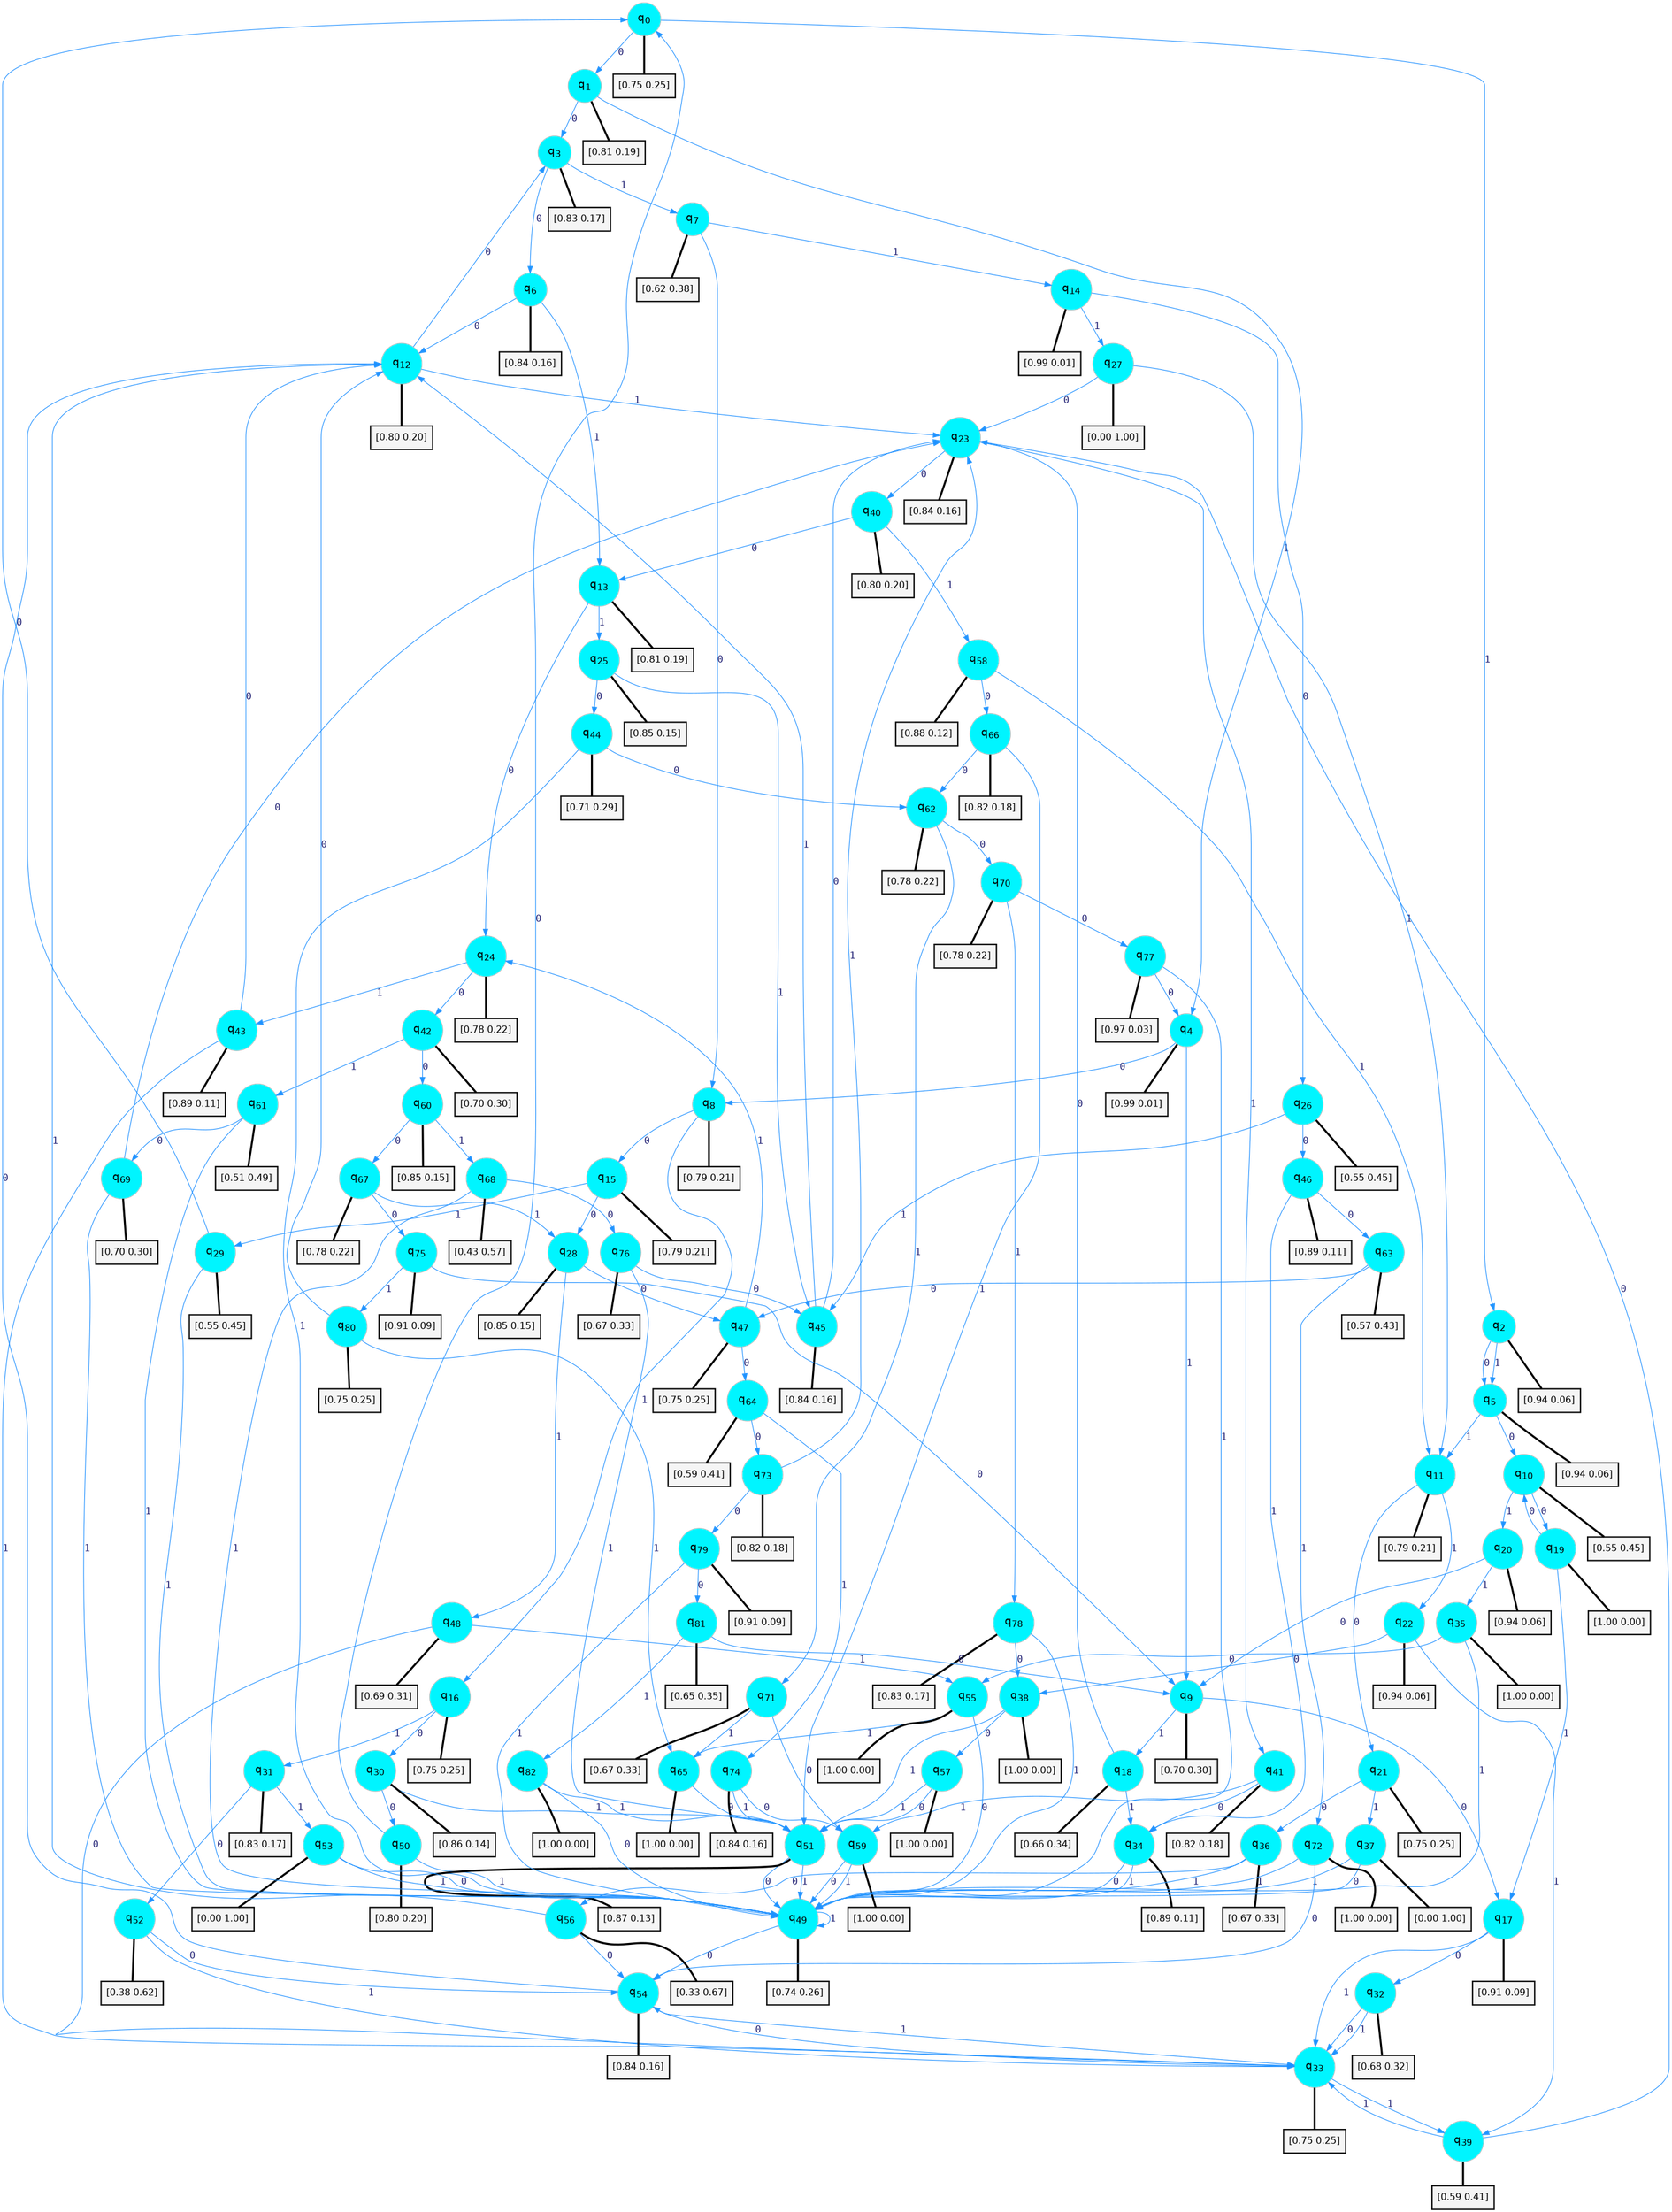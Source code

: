digraph G {
graph [
bgcolor=transparent, dpi=300, rankdir=TD, size="40,25"];
node [
color=gray, fillcolor=turquoise1, fontcolor=black, fontname=Helvetica, fontsize=16, fontweight=bold, shape=circle, style=filled];
edge [
arrowsize=1, color=dodgerblue1, fontcolor=midnightblue, fontname=courier, fontweight=bold, penwidth=1, style=solid, weight=20];
0[label=<q<SUB>0</SUB>>];
1[label=<q<SUB>1</SUB>>];
2[label=<q<SUB>2</SUB>>];
3[label=<q<SUB>3</SUB>>];
4[label=<q<SUB>4</SUB>>];
5[label=<q<SUB>5</SUB>>];
6[label=<q<SUB>6</SUB>>];
7[label=<q<SUB>7</SUB>>];
8[label=<q<SUB>8</SUB>>];
9[label=<q<SUB>9</SUB>>];
10[label=<q<SUB>10</SUB>>];
11[label=<q<SUB>11</SUB>>];
12[label=<q<SUB>12</SUB>>];
13[label=<q<SUB>13</SUB>>];
14[label=<q<SUB>14</SUB>>];
15[label=<q<SUB>15</SUB>>];
16[label=<q<SUB>16</SUB>>];
17[label=<q<SUB>17</SUB>>];
18[label=<q<SUB>18</SUB>>];
19[label=<q<SUB>19</SUB>>];
20[label=<q<SUB>20</SUB>>];
21[label=<q<SUB>21</SUB>>];
22[label=<q<SUB>22</SUB>>];
23[label=<q<SUB>23</SUB>>];
24[label=<q<SUB>24</SUB>>];
25[label=<q<SUB>25</SUB>>];
26[label=<q<SUB>26</SUB>>];
27[label=<q<SUB>27</SUB>>];
28[label=<q<SUB>28</SUB>>];
29[label=<q<SUB>29</SUB>>];
30[label=<q<SUB>30</SUB>>];
31[label=<q<SUB>31</SUB>>];
32[label=<q<SUB>32</SUB>>];
33[label=<q<SUB>33</SUB>>];
34[label=<q<SUB>34</SUB>>];
35[label=<q<SUB>35</SUB>>];
36[label=<q<SUB>36</SUB>>];
37[label=<q<SUB>37</SUB>>];
38[label=<q<SUB>38</SUB>>];
39[label=<q<SUB>39</SUB>>];
40[label=<q<SUB>40</SUB>>];
41[label=<q<SUB>41</SUB>>];
42[label=<q<SUB>42</SUB>>];
43[label=<q<SUB>43</SUB>>];
44[label=<q<SUB>44</SUB>>];
45[label=<q<SUB>45</SUB>>];
46[label=<q<SUB>46</SUB>>];
47[label=<q<SUB>47</SUB>>];
48[label=<q<SUB>48</SUB>>];
49[label=<q<SUB>49</SUB>>];
50[label=<q<SUB>50</SUB>>];
51[label=<q<SUB>51</SUB>>];
52[label=<q<SUB>52</SUB>>];
53[label=<q<SUB>53</SUB>>];
54[label=<q<SUB>54</SUB>>];
55[label=<q<SUB>55</SUB>>];
56[label=<q<SUB>56</SUB>>];
57[label=<q<SUB>57</SUB>>];
58[label=<q<SUB>58</SUB>>];
59[label=<q<SUB>59</SUB>>];
60[label=<q<SUB>60</SUB>>];
61[label=<q<SUB>61</SUB>>];
62[label=<q<SUB>62</SUB>>];
63[label=<q<SUB>63</SUB>>];
64[label=<q<SUB>64</SUB>>];
65[label=<q<SUB>65</SUB>>];
66[label=<q<SUB>66</SUB>>];
67[label=<q<SUB>67</SUB>>];
68[label=<q<SUB>68</SUB>>];
69[label=<q<SUB>69</SUB>>];
70[label=<q<SUB>70</SUB>>];
71[label=<q<SUB>71</SUB>>];
72[label=<q<SUB>72</SUB>>];
73[label=<q<SUB>73</SUB>>];
74[label=<q<SUB>74</SUB>>];
75[label=<q<SUB>75</SUB>>];
76[label=<q<SUB>76</SUB>>];
77[label=<q<SUB>77</SUB>>];
78[label=<q<SUB>78</SUB>>];
79[label=<q<SUB>79</SUB>>];
80[label=<q<SUB>80</SUB>>];
81[label=<q<SUB>81</SUB>>];
82[label=<q<SUB>82</SUB>>];
83[label="[0.75 0.25]", shape=box,fontcolor=black, fontname=Helvetica, fontsize=14, penwidth=2, fillcolor=whitesmoke,color=black];
84[label="[0.81 0.19]", shape=box,fontcolor=black, fontname=Helvetica, fontsize=14, penwidth=2, fillcolor=whitesmoke,color=black];
85[label="[0.94 0.06]", shape=box,fontcolor=black, fontname=Helvetica, fontsize=14, penwidth=2, fillcolor=whitesmoke,color=black];
86[label="[0.83 0.17]", shape=box,fontcolor=black, fontname=Helvetica, fontsize=14, penwidth=2, fillcolor=whitesmoke,color=black];
87[label="[0.99 0.01]", shape=box,fontcolor=black, fontname=Helvetica, fontsize=14, penwidth=2, fillcolor=whitesmoke,color=black];
88[label="[0.94 0.06]", shape=box,fontcolor=black, fontname=Helvetica, fontsize=14, penwidth=2, fillcolor=whitesmoke,color=black];
89[label="[0.84 0.16]", shape=box,fontcolor=black, fontname=Helvetica, fontsize=14, penwidth=2, fillcolor=whitesmoke,color=black];
90[label="[0.62 0.38]", shape=box,fontcolor=black, fontname=Helvetica, fontsize=14, penwidth=2, fillcolor=whitesmoke,color=black];
91[label="[0.79 0.21]", shape=box,fontcolor=black, fontname=Helvetica, fontsize=14, penwidth=2, fillcolor=whitesmoke,color=black];
92[label="[0.70 0.30]", shape=box,fontcolor=black, fontname=Helvetica, fontsize=14, penwidth=2, fillcolor=whitesmoke,color=black];
93[label="[0.55 0.45]", shape=box,fontcolor=black, fontname=Helvetica, fontsize=14, penwidth=2, fillcolor=whitesmoke,color=black];
94[label="[0.79 0.21]", shape=box,fontcolor=black, fontname=Helvetica, fontsize=14, penwidth=2, fillcolor=whitesmoke,color=black];
95[label="[0.80 0.20]", shape=box,fontcolor=black, fontname=Helvetica, fontsize=14, penwidth=2, fillcolor=whitesmoke,color=black];
96[label="[0.81 0.19]", shape=box,fontcolor=black, fontname=Helvetica, fontsize=14, penwidth=2, fillcolor=whitesmoke,color=black];
97[label="[0.99 0.01]", shape=box,fontcolor=black, fontname=Helvetica, fontsize=14, penwidth=2, fillcolor=whitesmoke,color=black];
98[label="[0.79 0.21]", shape=box,fontcolor=black, fontname=Helvetica, fontsize=14, penwidth=2, fillcolor=whitesmoke,color=black];
99[label="[0.75 0.25]", shape=box,fontcolor=black, fontname=Helvetica, fontsize=14, penwidth=2, fillcolor=whitesmoke,color=black];
100[label="[0.91 0.09]", shape=box,fontcolor=black, fontname=Helvetica, fontsize=14, penwidth=2, fillcolor=whitesmoke,color=black];
101[label="[0.66 0.34]", shape=box,fontcolor=black, fontname=Helvetica, fontsize=14, penwidth=2, fillcolor=whitesmoke,color=black];
102[label="[1.00 0.00]", shape=box,fontcolor=black, fontname=Helvetica, fontsize=14, penwidth=2, fillcolor=whitesmoke,color=black];
103[label="[0.94 0.06]", shape=box,fontcolor=black, fontname=Helvetica, fontsize=14, penwidth=2, fillcolor=whitesmoke,color=black];
104[label="[0.75 0.25]", shape=box,fontcolor=black, fontname=Helvetica, fontsize=14, penwidth=2, fillcolor=whitesmoke,color=black];
105[label="[0.94 0.06]", shape=box,fontcolor=black, fontname=Helvetica, fontsize=14, penwidth=2, fillcolor=whitesmoke,color=black];
106[label="[0.84 0.16]", shape=box,fontcolor=black, fontname=Helvetica, fontsize=14, penwidth=2, fillcolor=whitesmoke,color=black];
107[label="[0.78 0.22]", shape=box,fontcolor=black, fontname=Helvetica, fontsize=14, penwidth=2, fillcolor=whitesmoke,color=black];
108[label="[0.85 0.15]", shape=box,fontcolor=black, fontname=Helvetica, fontsize=14, penwidth=2, fillcolor=whitesmoke,color=black];
109[label="[0.55 0.45]", shape=box,fontcolor=black, fontname=Helvetica, fontsize=14, penwidth=2, fillcolor=whitesmoke,color=black];
110[label="[0.00 1.00]", shape=box,fontcolor=black, fontname=Helvetica, fontsize=14, penwidth=2, fillcolor=whitesmoke,color=black];
111[label="[0.85 0.15]", shape=box,fontcolor=black, fontname=Helvetica, fontsize=14, penwidth=2, fillcolor=whitesmoke,color=black];
112[label="[0.55 0.45]", shape=box,fontcolor=black, fontname=Helvetica, fontsize=14, penwidth=2, fillcolor=whitesmoke,color=black];
113[label="[0.86 0.14]", shape=box,fontcolor=black, fontname=Helvetica, fontsize=14, penwidth=2, fillcolor=whitesmoke,color=black];
114[label="[0.83 0.17]", shape=box,fontcolor=black, fontname=Helvetica, fontsize=14, penwidth=2, fillcolor=whitesmoke,color=black];
115[label="[0.68 0.32]", shape=box,fontcolor=black, fontname=Helvetica, fontsize=14, penwidth=2, fillcolor=whitesmoke,color=black];
116[label="[0.75 0.25]", shape=box,fontcolor=black, fontname=Helvetica, fontsize=14, penwidth=2, fillcolor=whitesmoke,color=black];
117[label="[0.89 0.11]", shape=box,fontcolor=black, fontname=Helvetica, fontsize=14, penwidth=2, fillcolor=whitesmoke,color=black];
118[label="[1.00 0.00]", shape=box,fontcolor=black, fontname=Helvetica, fontsize=14, penwidth=2, fillcolor=whitesmoke,color=black];
119[label="[0.67 0.33]", shape=box,fontcolor=black, fontname=Helvetica, fontsize=14, penwidth=2, fillcolor=whitesmoke,color=black];
120[label="[0.00 1.00]", shape=box,fontcolor=black, fontname=Helvetica, fontsize=14, penwidth=2, fillcolor=whitesmoke,color=black];
121[label="[1.00 0.00]", shape=box,fontcolor=black, fontname=Helvetica, fontsize=14, penwidth=2, fillcolor=whitesmoke,color=black];
122[label="[0.59 0.41]", shape=box,fontcolor=black, fontname=Helvetica, fontsize=14, penwidth=2, fillcolor=whitesmoke,color=black];
123[label="[0.80 0.20]", shape=box,fontcolor=black, fontname=Helvetica, fontsize=14, penwidth=2, fillcolor=whitesmoke,color=black];
124[label="[0.82 0.18]", shape=box,fontcolor=black, fontname=Helvetica, fontsize=14, penwidth=2, fillcolor=whitesmoke,color=black];
125[label="[0.70 0.30]", shape=box,fontcolor=black, fontname=Helvetica, fontsize=14, penwidth=2, fillcolor=whitesmoke,color=black];
126[label="[0.89 0.11]", shape=box,fontcolor=black, fontname=Helvetica, fontsize=14, penwidth=2, fillcolor=whitesmoke,color=black];
127[label="[0.71 0.29]", shape=box,fontcolor=black, fontname=Helvetica, fontsize=14, penwidth=2, fillcolor=whitesmoke,color=black];
128[label="[0.84 0.16]", shape=box,fontcolor=black, fontname=Helvetica, fontsize=14, penwidth=2, fillcolor=whitesmoke,color=black];
129[label="[0.89 0.11]", shape=box,fontcolor=black, fontname=Helvetica, fontsize=14, penwidth=2, fillcolor=whitesmoke,color=black];
130[label="[0.75 0.25]", shape=box,fontcolor=black, fontname=Helvetica, fontsize=14, penwidth=2, fillcolor=whitesmoke,color=black];
131[label="[0.69 0.31]", shape=box,fontcolor=black, fontname=Helvetica, fontsize=14, penwidth=2, fillcolor=whitesmoke,color=black];
132[label="[0.74 0.26]", shape=box,fontcolor=black, fontname=Helvetica, fontsize=14, penwidth=2, fillcolor=whitesmoke,color=black];
133[label="[0.80 0.20]", shape=box,fontcolor=black, fontname=Helvetica, fontsize=14, penwidth=2, fillcolor=whitesmoke,color=black];
134[label="[0.87 0.13]", shape=box,fontcolor=black, fontname=Helvetica, fontsize=14, penwidth=2, fillcolor=whitesmoke,color=black];
135[label="[0.38 0.62]", shape=box,fontcolor=black, fontname=Helvetica, fontsize=14, penwidth=2, fillcolor=whitesmoke,color=black];
136[label="[0.00 1.00]", shape=box,fontcolor=black, fontname=Helvetica, fontsize=14, penwidth=2, fillcolor=whitesmoke,color=black];
137[label="[0.84 0.16]", shape=box,fontcolor=black, fontname=Helvetica, fontsize=14, penwidth=2, fillcolor=whitesmoke,color=black];
138[label="[1.00 0.00]", shape=box,fontcolor=black, fontname=Helvetica, fontsize=14, penwidth=2, fillcolor=whitesmoke,color=black];
139[label="[0.33 0.67]", shape=box,fontcolor=black, fontname=Helvetica, fontsize=14, penwidth=2, fillcolor=whitesmoke,color=black];
140[label="[1.00 0.00]", shape=box,fontcolor=black, fontname=Helvetica, fontsize=14, penwidth=2, fillcolor=whitesmoke,color=black];
141[label="[0.88 0.12]", shape=box,fontcolor=black, fontname=Helvetica, fontsize=14, penwidth=2, fillcolor=whitesmoke,color=black];
142[label="[1.00 0.00]", shape=box,fontcolor=black, fontname=Helvetica, fontsize=14, penwidth=2, fillcolor=whitesmoke,color=black];
143[label="[0.85 0.15]", shape=box,fontcolor=black, fontname=Helvetica, fontsize=14, penwidth=2, fillcolor=whitesmoke,color=black];
144[label="[0.51 0.49]", shape=box,fontcolor=black, fontname=Helvetica, fontsize=14, penwidth=2, fillcolor=whitesmoke,color=black];
145[label="[0.78 0.22]", shape=box,fontcolor=black, fontname=Helvetica, fontsize=14, penwidth=2, fillcolor=whitesmoke,color=black];
146[label="[0.57 0.43]", shape=box,fontcolor=black, fontname=Helvetica, fontsize=14, penwidth=2, fillcolor=whitesmoke,color=black];
147[label="[0.59 0.41]", shape=box,fontcolor=black, fontname=Helvetica, fontsize=14, penwidth=2, fillcolor=whitesmoke,color=black];
148[label="[1.00 0.00]", shape=box,fontcolor=black, fontname=Helvetica, fontsize=14, penwidth=2, fillcolor=whitesmoke,color=black];
149[label="[0.82 0.18]", shape=box,fontcolor=black, fontname=Helvetica, fontsize=14, penwidth=2, fillcolor=whitesmoke,color=black];
150[label="[0.78 0.22]", shape=box,fontcolor=black, fontname=Helvetica, fontsize=14, penwidth=2, fillcolor=whitesmoke,color=black];
151[label="[0.43 0.57]", shape=box,fontcolor=black, fontname=Helvetica, fontsize=14, penwidth=2, fillcolor=whitesmoke,color=black];
152[label="[0.70 0.30]", shape=box,fontcolor=black, fontname=Helvetica, fontsize=14, penwidth=2, fillcolor=whitesmoke,color=black];
153[label="[0.78 0.22]", shape=box,fontcolor=black, fontname=Helvetica, fontsize=14, penwidth=2, fillcolor=whitesmoke,color=black];
154[label="[0.67 0.33]", shape=box,fontcolor=black, fontname=Helvetica, fontsize=14, penwidth=2, fillcolor=whitesmoke,color=black];
155[label="[1.00 0.00]", shape=box,fontcolor=black, fontname=Helvetica, fontsize=14, penwidth=2, fillcolor=whitesmoke,color=black];
156[label="[0.82 0.18]", shape=box,fontcolor=black, fontname=Helvetica, fontsize=14, penwidth=2, fillcolor=whitesmoke,color=black];
157[label="[0.84 0.16]", shape=box,fontcolor=black, fontname=Helvetica, fontsize=14, penwidth=2, fillcolor=whitesmoke,color=black];
158[label="[0.91 0.09]", shape=box,fontcolor=black, fontname=Helvetica, fontsize=14, penwidth=2, fillcolor=whitesmoke,color=black];
159[label="[0.67 0.33]", shape=box,fontcolor=black, fontname=Helvetica, fontsize=14, penwidth=2, fillcolor=whitesmoke,color=black];
160[label="[0.97 0.03]", shape=box,fontcolor=black, fontname=Helvetica, fontsize=14, penwidth=2, fillcolor=whitesmoke,color=black];
161[label="[0.83 0.17]", shape=box,fontcolor=black, fontname=Helvetica, fontsize=14, penwidth=2, fillcolor=whitesmoke,color=black];
162[label="[0.91 0.09]", shape=box,fontcolor=black, fontname=Helvetica, fontsize=14, penwidth=2, fillcolor=whitesmoke,color=black];
163[label="[0.75 0.25]", shape=box,fontcolor=black, fontname=Helvetica, fontsize=14, penwidth=2, fillcolor=whitesmoke,color=black];
164[label="[0.65 0.35]", shape=box,fontcolor=black, fontname=Helvetica, fontsize=14, penwidth=2, fillcolor=whitesmoke,color=black];
165[label="[1.00 0.00]", shape=box,fontcolor=black, fontname=Helvetica, fontsize=14, penwidth=2, fillcolor=whitesmoke,color=black];
0->1 [label=0];
0->2 [label=1];
0->83 [arrowhead=none, penwidth=3,color=black];
1->3 [label=0];
1->4 [label=1];
1->84 [arrowhead=none, penwidth=3,color=black];
2->5 [label=0];
2->5 [label=1];
2->85 [arrowhead=none, penwidth=3,color=black];
3->6 [label=0];
3->7 [label=1];
3->86 [arrowhead=none, penwidth=3,color=black];
4->8 [label=0];
4->9 [label=1];
4->87 [arrowhead=none, penwidth=3,color=black];
5->10 [label=0];
5->11 [label=1];
5->88 [arrowhead=none, penwidth=3,color=black];
6->12 [label=0];
6->13 [label=1];
6->89 [arrowhead=none, penwidth=3,color=black];
7->8 [label=0];
7->14 [label=1];
7->90 [arrowhead=none, penwidth=3,color=black];
8->15 [label=0];
8->16 [label=1];
8->91 [arrowhead=none, penwidth=3,color=black];
9->17 [label=0];
9->18 [label=1];
9->92 [arrowhead=none, penwidth=3,color=black];
10->19 [label=0];
10->20 [label=1];
10->93 [arrowhead=none, penwidth=3,color=black];
11->21 [label=0];
11->22 [label=1];
11->94 [arrowhead=none, penwidth=3,color=black];
12->3 [label=0];
12->23 [label=1];
12->95 [arrowhead=none, penwidth=3,color=black];
13->24 [label=0];
13->25 [label=1];
13->96 [arrowhead=none, penwidth=3,color=black];
14->26 [label=0];
14->27 [label=1];
14->97 [arrowhead=none, penwidth=3,color=black];
15->28 [label=0];
15->29 [label=1];
15->98 [arrowhead=none, penwidth=3,color=black];
16->30 [label=0];
16->31 [label=1];
16->99 [arrowhead=none, penwidth=3,color=black];
17->32 [label=0];
17->33 [label=1];
17->100 [arrowhead=none, penwidth=3,color=black];
18->23 [label=0];
18->34 [label=1];
18->101 [arrowhead=none, penwidth=3,color=black];
19->10 [label=0];
19->17 [label=1];
19->102 [arrowhead=none, penwidth=3,color=black];
20->9 [label=0];
20->35 [label=1];
20->103 [arrowhead=none, penwidth=3,color=black];
21->36 [label=0];
21->37 [label=1];
21->104 [arrowhead=none, penwidth=3,color=black];
22->38 [label=0];
22->39 [label=1];
22->105 [arrowhead=none, penwidth=3,color=black];
23->40 [label=0];
23->41 [label=1];
23->106 [arrowhead=none, penwidth=3,color=black];
24->42 [label=0];
24->43 [label=1];
24->107 [arrowhead=none, penwidth=3,color=black];
25->44 [label=0];
25->45 [label=1];
25->108 [arrowhead=none, penwidth=3,color=black];
26->46 [label=0];
26->45 [label=1];
26->109 [arrowhead=none, penwidth=3,color=black];
27->23 [label=0];
27->11 [label=1];
27->110 [arrowhead=none, penwidth=3,color=black];
28->47 [label=0];
28->48 [label=1];
28->111 [arrowhead=none, penwidth=3,color=black];
29->0 [label=0];
29->49 [label=1];
29->112 [arrowhead=none, penwidth=3,color=black];
30->50 [label=0];
30->51 [label=1];
30->113 [arrowhead=none, penwidth=3,color=black];
31->52 [label=0];
31->53 [label=1];
31->114 [arrowhead=none, penwidth=3,color=black];
32->33 [label=0];
32->33 [label=1];
32->115 [arrowhead=none, penwidth=3,color=black];
33->54 [label=0];
33->39 [label=1];
33->116 [arrowhead=none, penwidth=3,color=black];
34->49 [label=0];
34->49 [label=1];
34->117 [arrowhead=none, penwidth=3,color=black];
35->55 [label=0];
35->49 [label=1];
35->118 [arrowhead=none, penwidth=3,color=black];
36->56 [label=0];
36->49 [label=1];
36->119 [arrowhead=none, penwidth=3,color=black];
37->49 [label=0];
37->49 [label=1];
37->120 [arrowhead=none, penwidth=3,color=black];
38->57 [label=0];
38->51 [label=1];
38->121 [arrowhead=none, penwidth=3,color=black];
39->23 [label=0];
39->33 [label=1];
39->122 [arrowhead=none, penwidth=3,color=black];
40->13 [label=0];
40->58 [label=1];
40->123 [arrowhead=none, penwidth=3,color=black];
41->34 [label=0];
41->59 [label=1];
41->124 [arrowhead=none, penwidth=3,color=black];
42->60 [label=0];
42->61 [label=1];
42->125 [arrowhead=none, penwidth=3,color=black];
43->12 [label=0];
43->33 [label=1];
43->126 [arrowhead=none, penwidth=3,color=black];
44->62 [label=0];
44->49 [label=1];
44->127 [arrowhead=none, penwidth=3,color=black];
45->23 [label=0];
45->12 [label=1];
45->128 [arrowhead=none, penwidth=3,color=black];
46->63 [label=0];
46->34 [label=1];
46->129 [arrowhead=none, penwidth=3,color=black];
47->64 [label=0];
47->24 [label=1];
47->130 [arrowhead=none, penwidth=3,color=black];
48->33 [label=0];
48->55 [label=1];
48->131 [arrowhead=none, penwidth=3,color=black];
49->54 [label=0];
49->49 [label=1];
49->132 [arrowhead=none, penwidth=3,color=black];
50->0 [label=0];
50->49 [label=1];
50->133 [arrowhead=none, penwidth=3,color=black];
51->49 [label=0];
51->49 [label=1];
51->134 [arrowhead=none, penwidth=3,color=black];
52->54 [label=0];
52->33 [label=1];
52->135 [arrowhead=none, penwidth=3,color=black];
53->49 [label=0];
53->49 [label=1];
53->136 [arrowhead=none, penwidth=3,color=black];
54->12 [label=0];
54->33 [label=1];
54->137 [arrowhead=none, penwidth=3,color=black];
55->49 [label=0];
55->65 [label=1];
55->138 [arrowhead=none, penwidth=3,color=black];
56->54 [label=0];
56->12 [label=1];
56->139 [arrowhead=none, penwidth=3,color=black];
57->51 [label=0];
57->51 [label=1];
57->140 [arrowhead=none, penwidth=3,color=black];
58->66 [label=0];
58->11 [label=1];
58->141 [arrowhead=none, penwidth=3,color=black];
59->49 [label=0];
59->49 [label=1];
59->142 [arrowhead=none, penwidth=3,color=black];
60->67 [label=0];
60->68 [label=1];
60->143 [arrowhead=none, penwidth=3,color=black];
61->69 [label=0];
61->49 [label=1];
61->144 [arrowhead=none, penwidth=3,color=black];
62->70 [label=0];
62->71 [label=1];
62->145 [arrowhead=none, penwidth=3,color=black];
63->47 [label=0];
63->72 [label=1];
63->146 [arrowhead=none, penwidth=3,color=black];
64->73 [label=0];
64->74 [label=1];
64->147 [arrowhead=none, penwidth=3,color=black];
65->51 [label=0];
65->148 [arrowhead=none, penwidth=3,color=black];
66->62 [label=0];
66->51 [label=1];
66->149 [arrowhead=none, penwidth=3,color=black];
67->75 [label=0];
67->28 [label=1];
67->150 [arrowhead=none, penwidth=3,color=black];
68->76 [label=0];
68->49 [label=1];
68->151 [arrowhead=none, penwidth=3,color=black];
69->23 [label=0];
69->49 [label=1];
69->152 [arrowhead=none, penwidth=3,color=black];
70->77 [label=0];
70->78 [label=1];
70->153 [arrowhead=none, penwidth=3,color=black];
71->59 [label=0];
71->65 [label=1];
71->154 [arrowhead=none, penwidth=3,color=black];
72->54 [label=0];
72->49 [label=1];
72->155 [arrowhead=none, penwidth=3,color=black];
73->79 [label=0];
73->23 [label=1];
73->156 [arrowhead=none, penwidth=3,color=black];
74->59 [label=0];
74->51 [label=1];
74->157 [arrowhead=none, penwidth=3,color=black];
75->9 [label=0];
75->80 [label=1];
75->158 [arrowhead=none, penwidth=3,color=black];
76->45 [label=0];
76->51 [label=1];
76->159 [arrowhead=none, penwidth=3,color=black];
77->4 [label=0];
77->49 [label=1];
77->160 [arrowhead=none, penwidth=3,color=black];
78->38 [label=0];
78->49 [label=1];
78->161 [arrowhead=none, penwidth=3,color=black];
79->81 [label=0];
79->49 [label=1];
79->162 [arrowhead=none, penwidth=3,color=black];
80->12 [label=0];
80->65 [label=1];
80->163 [arrowhead=none, penwidth=3,color=black];
81->9 [label=0];
81->82 [label=1];
81->164 [arrowhead=none, penwidth=3,color=black];
82->49 [label=0];
82->51 [label=1];
82->165 [arrowhead=none, penwidth=3,color=black];
}
